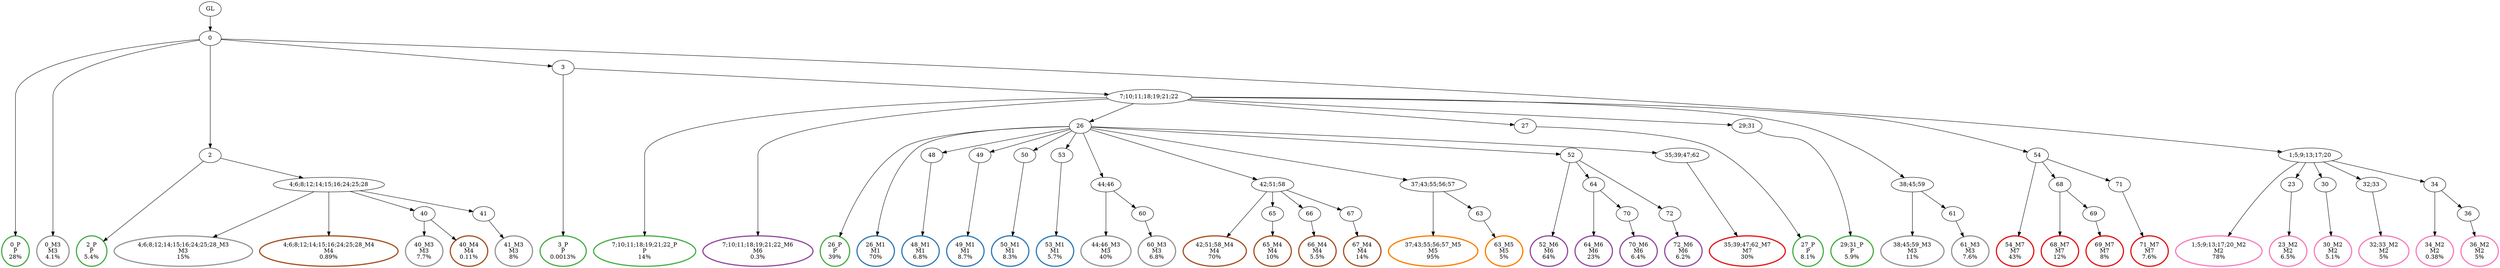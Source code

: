 digraph T {
	{
		rank=same
		81 [penwidth=3,colorscheme=set19,color=3,label="0_P\nP\n28%"]
		79 [penwidth=3,colorscheme=set19,color=3,label="2_P\nP\n5.4%"]
		77 [penwidth=3,colorscheme=set19,color=3,label="3_P\nP\n0.0013%"]
		75 [penwidth=3,colorscheme=set19,color=3,label="7;10;11;18;19;21;22_P\nP\n14%"]
		73 [penwidth=3,colorscheme=set19,color=3,label="26_P\nP\n39%"]
		71 [penwidth=3,colorscheme=set19,color=3,label="27_P\nP\n8.1%"]
		69 [penwidth=3,colorscheme=set19,color=3,label="29;31_P\nP\n5.9%"]
		68 [penwidth=3,colorscheme=set19,color=2,label="26_M1\nM1\n70%"]
		66 [penwidth=3,colorscheme=set19,color=2,label="48_M1\nM1\n6.8%"]
		64 [penwidth=3,colorscheme=set19,color=2,label="49_M1\nM1\n8.7%"]
		62 [penwidth=3,colorscheme=set19,color=2,label="50_M1\nM1\n8.3%"]
		60 [penwidth=3,colorscheme=set19,color=2,label="53_M1\nM1\n5.7%"]
		58 [penwidth=3,colorscheme=set19,color=8,label="1;5;9;13;17;20_M2\nM2\n78%"]
		56 [penwidth=3,colorscheme=set19,color=8,label="23_M2\nM2\n6.5%"]
		54 [penwidth=3,colorscheme=set19,color=8,label="30_M2\nM2\n5.1%"]
		52 [penwidth=3,colorscheme=set19,color=8,label="32;33_M2\nM2\n5%"]
		50 [penwidth=3,colorscheme=set19,color=8,label="34_M2\nM2\n0.38%"]
		48 [penwidth=3,colorscheme=set19,color=8,label="36_M2\nM2\n5%"]
		47 [penwidth=3,colorscheme=set19,color=9,label="0_M3\nM3\n4.1%"]
		45 [penwidth=3,colorscheme=set19,color=9,label="4;6;8;12;14;15;16;24;25;28_M3\nM3\n15%"]
		43 [penwidth=3,colorscheme=set19,color=9,label="40_M3\nM3\n7.7%"]
		41 [penwidth=3,colorscheme=set19,color=9,label="41_M3\nM3\n8%"]
		39 [penwidth=3,colorscheme=set19,color=9,label="44;46_M3\nM3\n40%"]
		37 [penwidth=3,colorscheme=set19,color=9,label="60_M3\nM3\n6.8%"]
		35 [penwidth=3,colorscheme=set19,color=9,label="38;45;59_M3\nM3\n11%"]
		33 [penwidth=3,colorscheme=set19,color=9,label="61_M3\nM3\n7.6%"]
		32 [penwidth=3,colorscheme=set19,color=7,label="4;6;8;12;14;15;16;24;25;28_M4\nM4\n0.89%"]
		31 [penwidth=3,colorscheme=set19,color=7,label="40_M4\nM4\n0.11%"]
		29 [penwidth=3,colorscheme=set19,color=7,label="42;51;58_M4\nM4\n70%"]
		27 [penwidth=3,colorscheme=set19,color=7,label="65_M4\nM4\n10%"]
		25 [penwidth=3,colorscheme=set19,color=7,label="66_M4\nM4\n5.5%"]
		23 [penwidth=3,colorscheme=set19,color=7,label="67_M4\nM4\n14%"]
		21 [penwidth=3,colorscheme=set19,color=5,label="37;43;55;56;57_M5\nM5\n95%"]
		19 [penwidth=3,colorscheme=set19,color=5,label="63_M5\nM5\n5%"]
		18 [penwidth=3,colorscheme=set19,color=4,label="7;10;11;18;19;21;22_M6\nM6\n0.3%"]
		16 [penwidth=3,colorscheme=set19,color=4,label="52_M6\nM6\n64%"]
		14 [penwidth=3,colorscheme=set19,color=4,label="64_M6\nM6\n23%"]
		12 [penwidth=3,colorscheme=set19,color=4,label="70_M6\nM6\n6.4%"]
		10 [penwidth=3,colorscheme=set19,color=4,label="72_M6\nM6\n6.2%"]
		8 [penwidth=3,colorscheme=set19,color=1,label="35;39;47;62_M7\nM7\n30%"]
		6 [penwidth=3,colorscheme=set19,color=1,label="54_M7\nM7\n43%"]
		4 [penwidth=3,colorscheme=set19,color=1,label="68_M7\nM7\n12%"]
		2 [penwidth=3,colorscheme=set19,color=1,label="69_M7\nM7\n8%"]
		0 [penwidth=3,colorscheme=set19,color=1,label="71_M7\nM7\n7.6%"]
	}
	83 [label="GL"]
	82 [label="0"]
	80 [label="2"]
	78 [label="3"]
	76 [label="7;10;11;18;19;21;22"]
	74 [label="26"]
	72 [label="27"]
	70 [label="29;31"]
	67 [label="48"]
	65 [label="49"]
	63 [label="50"]
	61 [label="53"]
	59 [label="1;5;9;13;17;20"]
	57 [label="23"]
	55 [label="30"]
	53 [label="32;33"]
	51 [label="34"]
	49 [label="36"]
	46 [label="4;6;8;12;14;15;16;24;25;28"]
	44 [label="40"]
	42 [label="41"]
	40 [label="44;46"]
	38 [label="60"]
	36 [label="38;45;59"]
	34 [label="61"]
	30 [label="42;51;58"]
	28 [label="65"]
	26 [label="66"]
	24 [label="67"]
	22 [label="37;43;55;56;57"]
	20 [label="63"]
	17 [label="52"]
	15 [label="64"]
	13 [label="70"]
	11 [label="72"]
	9 [label="35;39;47;62"]
	7 [label="54"]
	5 [label="68"]
	3 [label="69"]
	1 [label="71"]
	83 -> 82
	82 -> 81
	82 -> 80
	82 -> 78
	82 -> 59
	82 -> 47
	80 -> 79
	80 -> 46
	78 -> 77
	78 -> 76
	76 -> 75
	76 -> 74
	76 -> 72
	76 -> 70
	76 -> 36
	76 -> 18
	76 -> 7
	74 -> 73
	74 -> 68
	74 -> 67
	74 -> 65
	74 -> 63
	74 -> 61
	74 -> 40
	74 -> 30
	74 -> 22
	74 -> 17
	74 -> 9
	72 -> 71
	70 -> 69
	67 -> 66
	65 -> 64
	63 -> 62
	61 -> 60
	59 -> 58
	59 -> 57
	59 -> 55
	59 -> 53
	59 -> 51
	57 -> 56
	55 -> 54
	53 -> 52
	51 -> 50
	51 -> 49
	49 -> 48
	46 -> 45
	46 -> 44
	46 -> 42
	46 -> 32
	44 -> 43
	44 -> 31
	42 -> 41
	40 -> 39
	40 -> 38
	38 -> 37
	36 -> 35
	36 -> 34
	34 -> 33
	30 -> 29
	30 -> 28
	30 -> 26
	30 -> 24
	28 -> 27
	26 -> 25
	24 -> 23
	22 -> 21
	22 -> 20
	20 -> 19
	17 -> 16
	17 -> 15
	17 -> 11
	15 -> 14
	15 -> 13
	13 -> 12
	11 -> 10
	9 -> 8
	7 -> 6
	7 -> 5
	7 -> 1
	5 -> 4
	5 -> 3
	3 -> 2
	1 -> 0
}
